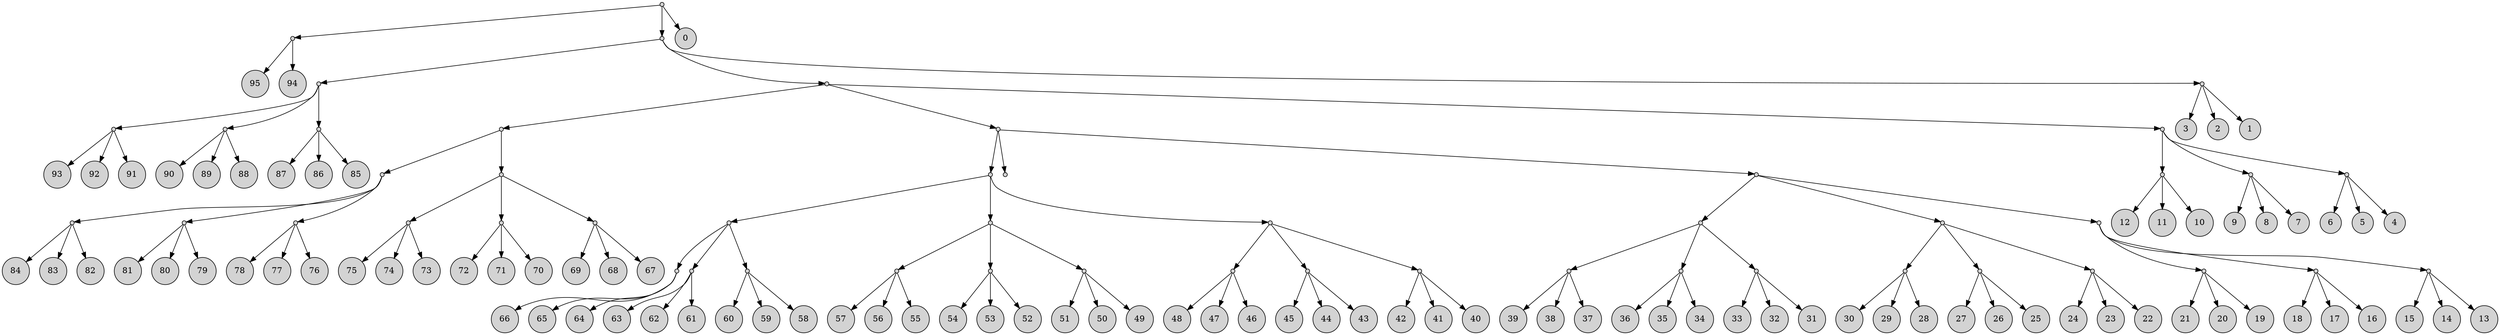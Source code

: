
digraph {
rankdir=TB;
node [shape = circle; style = filled;];
2->3;
2->4;
1->2;
7->8;
7->9;
7->10;
6->7;
11->12;
11->13;
11->14;
6->11;
15->16;
15->17;
15->18;
6->15;
5->6;
22->23;
22->24;
22->25;
21->22;
26->27;
26->28;
26->29;
21->26;
30->31;
30->32;
30->33;
21->30;
20->21;
35->36;
35->37;
35->38;
34->35;
39->40;
39->41;
39->42;
34->39;
43->44;
43->45;
43->46;
34->43;
20->34;
19->20;
50->51;
50->52;
50->53;
49->50;
54->55;
54->56;
54->57;
49->54;
58->59;
58->60;
58->61;
49->58;
48->49;
63->64;
63->65;
63->66;
62->63;
67->68;
67->69;
67->70;
62->67;
71->72;
71->73;
71->74;
62->71;
48->62;
76->77;
76->78;
76->79;
75->76;
80->81;
80->82;
80->83;
75->80;
84->85;
84->86;
84->87;
75->84;
48->75;
47->48;
47->88;
91->92;
91->93;
91->94;
90->91;
95->96;
95->97;
95->98;
90->95;
99->100;
99->101;
99->102;
90->99;
89->90;
104->105;
104->106;
104->107;
103->104;
108->109;
108->110;
108->111;
103->108;
112->113;
112->114;
112->115;
103->112;
89->103;
117->118;
117->119;
117->120;
116->117;
121->122;
121->123;
121->124;
116->121;
125->126;
125->127;
125->128;
116->125;
89->116;
47->89;
19->47;
130->131;
130->132;
130->133;
129->130;
134->135;
134->136;
134->137;
129->134;
138->139;
138->140;
138->141;
129->138;
19->129;
5->19;
142->143;
142->144;
142->145;
5->142;
1->5;
1->146;
3 [label="95";]
4 [label="94";]
2 [label=""; height=0.1; width=0.1;]
8 [label="93";]
9 [label="92";]
10 [label="91";]
7 [label=""; height=0.1; width=0.1;]
12 [label="90";]
13 [label="89";]
14 [label="88";]
11 [label=""; height=0.1; width=0.1;]
16 [label="87";]
17 [label="86";]
18 [label="85";]
15 [label=""; height=0.1; width=0.1;]
6 [label=""; height=0.1; width=0.1;]
23 [label="84";]
24 [label="83";]
25 [label="82";]
22 [label=""; height=0.1; width=0.1;]
27 [label="81";]
28 [label="80";]
29 [label="79";]
26 [label=""; height=0.1; width=0.1;]
31 [label="78";]
32 [label="77";]
33 [label="76";]
30 [label=""; height=0.1; width=0.1;]
21 [label=""; height=0.1; width=0.1;]
36 [label="75";]
37 [label="74";]
38 [label="73";]
35 [label=""; height=0.1; width=0.1;]
40 [label="72";]
41 [label="71";]
42 [label="70";]
39 [label=""; height=0.1; width=0.1;]
44 [label="69";]
45 [label="68";]
46 [label="67";]
43 [label=""; height=0.1; width=0.1;]
34 [label=""; height=0.1; width=0.1;]
20 [label=""; height=0.1; width=0.1;]
51 [label="66";]
52 [label="65";]
53 [label="64";]
50 [label=""; height=0.1; width=0.1;]
55 [label="63";]
56 [label="62";]
57 [label="61";]
54 [label=""; height=0.1; width=0.1;]
59 [label="60";]
60 [label="59";]
61 [label="58";]
58 [label=""; height=0.1; width=0.1;]
49 [label=""; height=0.1; width=0.1;]
64 [label="57";]
65 [label="56";]
66 [label="55";]
63 [label=""; height=0.1; width=0.1;]
68 [label="54";]
69 [label="53";]
70 [label="52";]
67 [label=""; height=0.1; width=0.1;]
72 [label="51";]
73 [label="50";]
74 [label="49";]
71 [label=""; height=0.1; width=0.1;]
62 [label=""; height=0.1; width=0.1;]
77 [label="48";]
78 [label="47";]
79 [label="46";]
76 [label=""; height=0.1; width=0.1;]
81 [label="45";]
82 [label="44";]
83 [label="43";]
80 [label=""; height=0.1; width=0.1;]
85 [label="42";]
86 [label="41";]
87 [label="40";]
84 [label=""; height=0.1; width=0.1;]
75 [label=""; height=0.1; width=0.1;]
48 [label=""; height=0.1; width=0.1;]
88 [label=""; height=0.1; width=0.1;]
92 [label="39";]
93 [label="38";]
94 [label="37";]
91 [label=""; height=0.1; width=0.1;]
96 [label="36";]
97 [label="35";]
98 [label="34";]
95 [label=""; height=0.1; width=0.1;]
100 [label="33";]
101 [label="32";]
102 [label="31";]
99 [label=""; height=0.1; width=0.1;]
90 [label=""; height=0.1; width=0.1;]
105 [label="30";]
106 [label="29";]
107 [label="28";]
104 [label=""; height=0.1; width=0.1;]
109 [label="27";]
110 [label="26";]
111 [label="25";]
108 [label=""; height=0.1; width=0.1;]
113 [label="24";]
114 [label="23";]
115 [label="22";]
112 [label=""; height=0.1; width=0.1;]
103 [label=""; height=0.1; width=0.1;]
118 [label="21";]
119 [label="20";]
120 [label="19";]
117 [label=""; height=0.1; width=0.1;]
122 [label="18";]
123 [label="17";]
124 [label="16";]
121 [label=""; height=0.1; width=0.1;]
126 [label="15";]
127 [label="14";]
128 [label="13";]
125 [label=""; height=0.1; width=0.1;]
116 [label=""; height=0.1; width=0.1;]
89 [label=""; height=0.1; width=0.1;]
47 [label=""; height=0.1; width=0.1;]
131 [label="12";]
132 [label="11";]
133 [label="10";]
130 [label=""; height=0.1; width=0.1;]
135 [label="9";]
136 [label="8";]
137 [label="7";]
134 [label=""; height=0.1; width=0.1;]
139 [label="6";]
140 [label="5";]
141 [label="4";]
138 [label=""; height=0.1; width=0.1;]
129 [label=""; height=0.1; width=0.1;]
19 [label=""; height=0.1; width=0.1;]
143 [label="3";]
144 [label="2";]
145 [label="1";]
142 [label=""; height=0.1; width=0.1;]
5 [label=""; height=0.1; width=0.1;]
146 [label="0";]
1 [label=""; height=0.1; width=0.1;]
}

